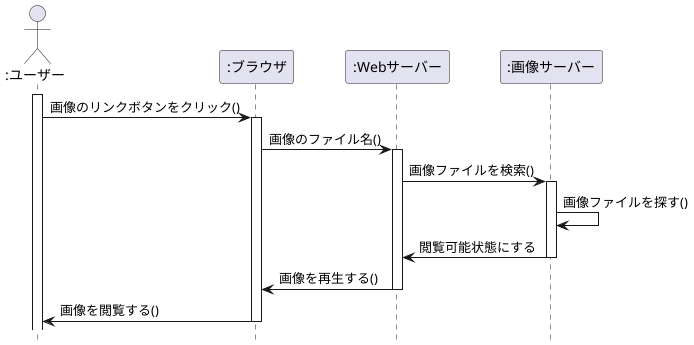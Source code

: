 @startuml kadai
hide footbox
actor ":ユーザー" as user
participant ":ブラウザ" as burauza
participant ":Webサーバー" as Webserver 
participant ":画像サーバー" as capu

activate user
user -> burauza:画像のリンクボタンをクリック()
activate burauza
burauza -> Webserver:画像のファイル名()
activate Webserver
Webserver->capu:画像ファイルを検索()
activate capu
capu->capu:画像ファイルを探す()
capu->Webserver:閲覧可能状態にする
deactivate capu
Webserver->burauza:画像を再生する()
deactivate Webserver
burauza->user:画像を閲覧する()
deactivate burauza
@enduml
